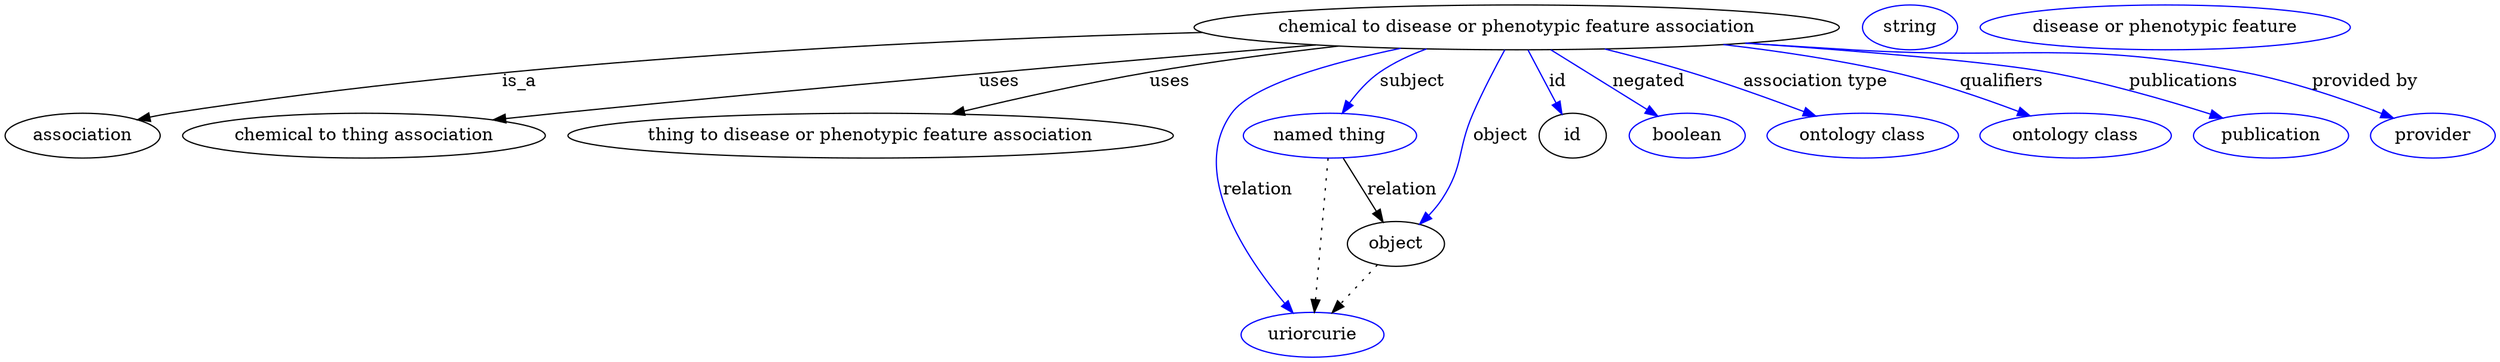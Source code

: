 digraph {
	graph [bb="0,0,1636.3,283"];
	node [label="\N"];
	"chemical to disease or phenotypic feature association"	[height=0.5,
		label="chemical to disease or phenotypic feature association",
		pos="976.05,265",
		width=5.5426];
	association	[height=0.5,
		pos="50.046,178",
		width=1.3902];
	"chemical to disease or phenotypic feature association" -> association	[label=is_a,
		lp="333.05,221.5",
		pos="e,85.976,190.54 782.53,260.54 605.81,254.61 337.99,238.67 109.05,196 104.68,195.19 100.18,194.19 95.697,193.09"];
	"chemical to thing association"	[height=0.5,
		pos="232.05,178",
		width=3.1775];
	"chemical to disease or phenotypic feature association" -> "chemical to thing association"	[label=uses,
		lp="640.05,221.5",
		pos="e,314.39,190.53 847.65,251.2 722.17,238.39 525.77,217.53 356.05,196 345.84,194.7 335.16,193.31 324.54,191.89"];
	"thing to disease or phenotypic feature association"	[height=0.5,
		pos="550.05,178",
		width=5.1454];
	"chemical to disease or phenotypic feature association" -> "thing to disease or phenotypic feature association"	[label=uses,
		lp="737.05,221.5",
		pos="e,600.5,195.44 855.44,250.66 813.9,245.14 767.23,237.92 725.05,229 686.36,220.82 643.67,208.69 610.15,198.42"];
	subject	[color=blue,
		height=0.5,
		label="named thing",
		pos="846.05,178",
		width=1.5346];
	"chemical to disease or phenotypic feature association" -> subject	[color=blue,
		label=subject,
		lp="903.55,221.5",
		pos="e,855.44,195.8 918.02,247.57 906.13,242.69 894.17,236.57 884.05,229 875.14,222.34 867.3,213.05 861.09,204.28",
		style=solid];
	relation	[color=blue,
		height=0.5,
		label=uriorcurie,
		pos="833.05,18",
		width=1.2638];
	"chemical to disease or phenotypic feature association" -> relation	[color=blue,
		label=relation,
		lp="794.05,134.5",
		pos="e,819.95,35.328 864,250.08 832.11,240.25 800.94,223.72 782.05,196 749.59,148.37 788.11,80.08 813.76,43.824",
		style=solid];
	id	[height=0.5,
		pos="1016,178",
		width=0.75];
	"chemical to disease or phenotypic feature association" -> id	[color=blue,
		label=id,
		lp="1004.5,221.5",
		pos="e,1008.4,195.31 984.14,246.8 989.83,234.7 997.55,218.29 1004,204.65",
		style=solid];
	negated	[color=blue,
		height=0.5,
		label=boolean,
		pos="1099,178",
		width=1.0652];
	"chemical to disease or phenotypic feature association" -> negated	[color=blue,
		label=negated,
		lp="1066.5,221.5",
		pos="e,1078.2,193.42 1000.6,247 1020.6,233.21 1048.8,213.72 1069.9,199.14",
		style=solid];
	"association type"	[color=blue,
		height=0.5,
		label="ontology class",
		pos="1217,178",
		width=1.7151];
	"chemical to disease or phenotypic feature association" -> "association type"	[color=blue,
		label="association type",
		lp="1175,221.5",
		pos="e,1183.7,193.28 1033.6,247.72 1052.3,242.13 1073.2,235.6 1092,229 1119.7,219.33 1150.2,207.15 1174.2,197.24",
		style=solid];
	qualifiers	[color=blue,
		height=0.5,
		label="ontology class",
		pos="1358,178",
		width=1.7151];
	"chemical to disease or phenotypic feature association" -> qualifiers	[color=blue,
		label=qualifiers,
		lp="1294.5,221.5",
		pos="e,1325.4,193.35 1104,251.17 1142.6,245.88 1184.8,238.66 1223,229 1255,220.92 1289.8,207.91 1316.1,197.18",
		style=solid];
	publications	[color=blue,
		height=0.5,
		label=publication,
		pos="1488,178",
		width=1.3902];
	"chemical to disease or phenotypic feature association" -> publications	[color=blue,
		label=publications,
		lp="1417.5,221.5",
		pos="e,1454.3,191.41 1119.2,252.44 1197.2,245.57 1285.6,236.72 1324,229 1365.7,220.64 1411.9,206.06 1444.6,194.79",
		style=solid];
	"provided by"	[color=blue,
		height=0.5,
		label=provider,
		pos="1596,178",
		width=1.1193];
	"chemical to disease or phenotypic feature association" -> "provided by"	[color=blue,
		label="provided by",
		lp="1539,221.5",
		pos="e,1568.6,191.28 1116.7,252.21 1139.2,250.41 1162.3,248.61 1184,247 1304.4,238.08 1336.8,253.4 1455,229 1491.5,221.49 1531.2,206.74 \
1559.2,195.21",
		style=solid];
	object	[height=0.5,
		pos="893.05,91",
		width=0.9027];
	"chemical to disease or phenotypic feature association" -> object	[color=blue,
		label=object,
		lp="963.05,178",
		pos="e,906.16,107.77 968.2,246.76 962.02,233.07 953.28,213.39 946.05,196 933.4,165.6 935.01,155.81 919.05,127 916.98,123.28 914.57,119.5 \
912.06,115.87",
		style=solid];
	subject -> relation	[pos="e,834.46,36.188 844.63,159.79 842.38,132.48 837.98,78.994 835.3,46.38",
		style=dotted];
	subject -> object	[label=relation,
		lp="894.05,134.5",
		pos="e,883.94,108.47 855.33,160.21 862.07,148.02 871.31,131.32 878.95,117.49"];
	association_id	[color=blue,
		height=0.5,
		label=string,
		pos="1224,265",
		width=0.84854];
	object -> relation	[pos="e,846.74,35.205 879.73,74.243 871.99,65.088 862.09,53.364 853.39,43.074",
		style=dotted];
	"chemical to disease or phenotypic feature association_object"	[color=blue,
		height=0.5,
		label="disease or phenotypic feature",
		pos="1387,265",
		width=3.1775];
}
